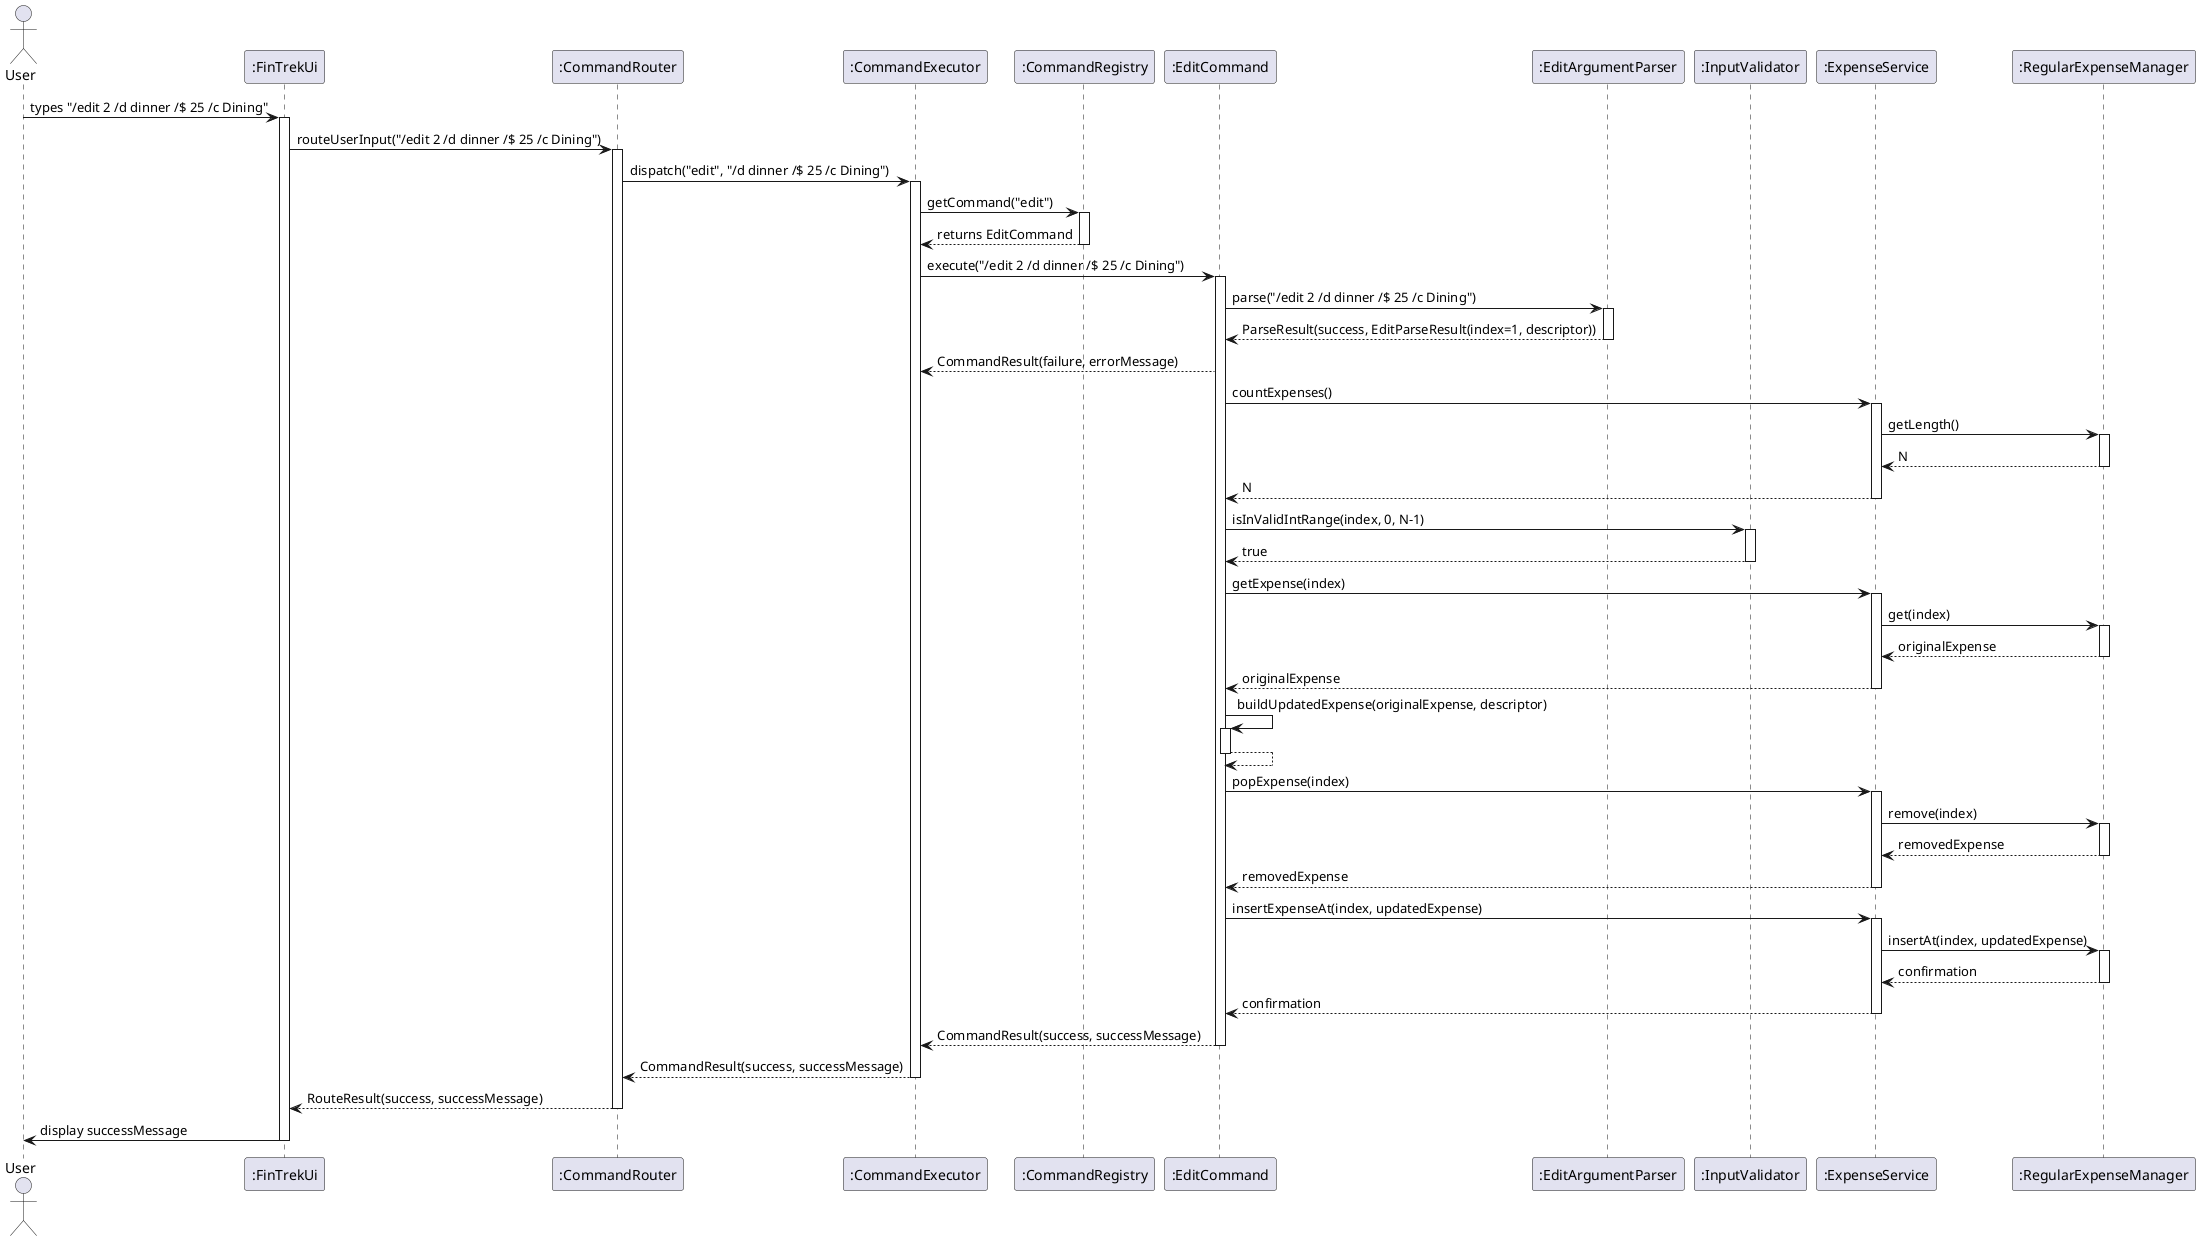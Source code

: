 @startuml editCommand.puml
actor User
participant ":FinTrekUi" as FinTrek
participant ":CommandRouter" as Router
participant ":CommandExecutor" as Executor
participant ":CommandRegistry" as Registry
participant ":EditCommand" as EditCmd
participant ":EditArgumentParser" as Parser
participant ":InputValidator" as Validator
participant ":ExpenseService" as ExpenseSvc
participant ":RegularExpenseManager" as RegExpMgr

User -> FinTrek : types "/edit 2 /d dinner /$ 25 /c Dining"
activate FinTrek

FinTrek -> Router : routeUserInput("/edit 2 /d dinner /$ 25 /c Dining")
activate Router

Router -> Executor : dispatch("edit", "/d dinner /$ 25 /c Dining")
activate Executor

Executor -> Registry : getCommand("edit")
activate Registry

Registry --> Executor : returns EditCommand
deactivate Registry

Executor -> EditCmd : execute("/edit 2 /d dinner /$ 25 /c Dining")
activate EditCmd

EditCmd -> Parser : parse("/edit 2 /d dinner /$ 25 /c Dining")
activate Parser

Parser --> EditCmd : ParseResult(success, EditParseResult(index=1, descriptor))
deactivate Parser

EditCmd --> Executor : CommandResult(failure, errorMessage)
EditCmd -> ExpenseSvc : countExpenses()
activate ExpenseSvc

ExpenseSvc -> RegExpMgr : getLength()
activate RegExpMgr

RegExpMgr --> ExpenseSvc : N
deactivate RegExpMgr

ExpenseSvc --> EditCmd : N
deactivate ExpenseSvc

EditCmd -> Validator : isInValidIntRange(index, 0, N-1)
activate Validator

Validator --> EditCmd : true
deactivate Validator

EditCmd -> ExpenseSvc : getExpense(index)
activate ExpenseSvc

ExpenseSvc -> RegExpMgr : get(index)
activate RegExpMgr

RegExpMgr --> ExpenseSvc : originalExpense
deactivate RegExpMgr

ExpenseSvc --> EditCmd : originalExpense
deactivate ExpenseSvc

EditCmd -> EditCmd : buildUpdatedExpense(originalExpense, descriptor)
activate EditCmd

EditCmd --> EditCmd
deactivate EditCmd

EditCmd -> ExpenseSvc : popExpense(index)
activate ExpenseSvc

ExpenseSvc -> RegExpMgr : remove(index)
activate RegExpMgr

RegExpMgr --> ExpenseSvc : removedExpense
deactivate RegExpMgr

ExpenseSvc --> EditCmd : removedExpense
deactivate ExpenseSvc

EditCmd -> ExpenseSvc : insertExpenseAt(index, updatedExpense)
activate ExpenseSvc

ExpenseSvc -> RegExpMgr : insertAt(index, updatedExpense)
activate RegExpMgr

RegExpMgr --> ExpenseSvc : confirmation
deactivate RegExpMgr

ExpenseSvc --> EditCmd : confirmation
deactivate ExpenseSvc

EditCmd --> Executor : CommandResult(success, successMessage)

deactivate EditCmd

Executor --> Router : CommandResult(success, successMessage)
deactivate Executor

Router --> FinTrek : RouteResult(success, successMessage)
deactivate Router

FinTrek -> User : display successMessage
deactivate FinTrek
@enduml
